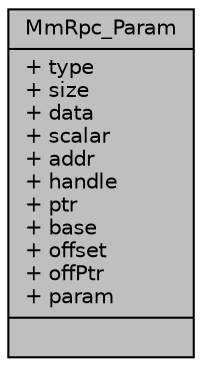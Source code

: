 digraph "MmRpc_Param"
{
  edge [fontname="Helvetica",fontsize="10",labelfontname="Helvetica",labelfontsize="10"];
  node [fontname="Helvetica",fontsize="10",shape=record];
  Node1 [label="{MmRpc_Param\n|+ type\l+ size\l+ data\l+ scalar\l+ addr\l+ handle\l+ ptr\l+ base\l+ offset\l+ offPtr\l+ param\l|}",height=0.2,width=0.4,color="black", fillcolor="grey75", style="filled", fontcolor="black"];
}
